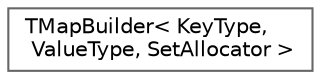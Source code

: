 digraph "Graphical Class Hierarchy"
{
 // INTERACTIVE_SVG=YES
 // LATEX_PDF_SIZE
  bgcolor="transparent";
  edge [fontname=Helvetica,fontsize=10,labelfontname=Helvetica,labelfontsize=10];
  node [fontname=Helvetica,fontsize=10,shape=box,height=0.2,width=0.4];
  rankdir="LR";
  Node0 [id="Node000000",label="TMapBuilder\< KeyType,\l ValueType, SetAllocator \>",height=0.2,width=0.4,color="grey40", fillcolor="white", style="filled",URL="$da/dc7/classTMapBuilder.html",tooltip="Template for fluent map builders."];
}
